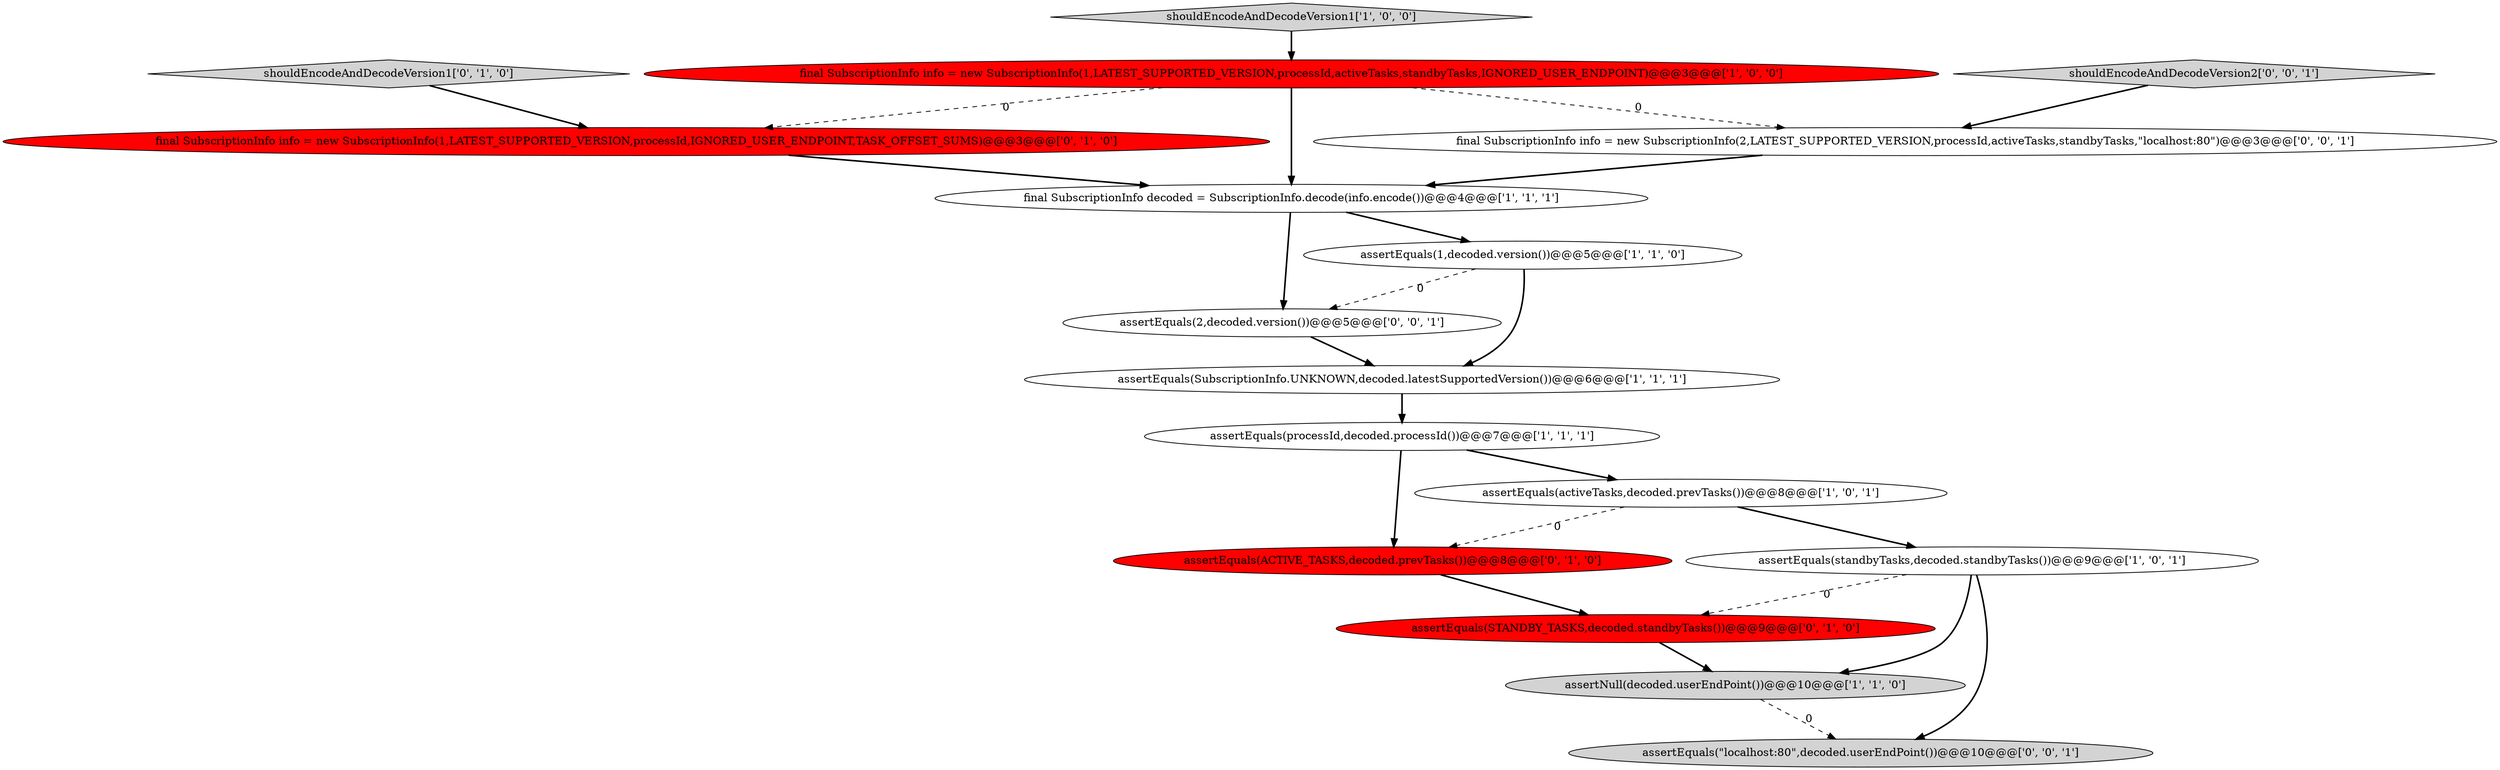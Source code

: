 digraph {
7 [style = filled, label = "assertEquals(processId,decoded.processId())@@@7@@@['1', '1', '1']", fillcolor = white, shape = ellipse image = "AAA0AAABBB1BBB"];
9 [style = filled, label = "shouldEncodeAndDecodeVersion1['0', '1', '0']", fillcolor = lightgray, shape = diamond image = "AAA0AAABBB2BBB"];
2 [style = filled, label = "assertNull(decoded.userEndPoint())@@@10@@@['1', '1', '0']", fillcolor = lightgray, shape = ellipse image = "AAA0AAABBB1BBB"];
11 [style = filled, label = "final SubscriptionInfo info = new SubscriptionInfo(1,LATEST_SUPPORTED_VERSION,processId,IGNORED_USER_ENDPOINT,TASK_OFFSET_SUMS)@@@3@@@['0', '1', '0']", fillcolor = red, shape = ellipse image = "AAA1AAABBB2BBB"];
13 [style = filled, label = "assertEquals(2,decoded.version())@@@5@@@['0', '0', '1']", fillcolor = white, shape = ellipse image = "AAA0AAABBB3BBB"];
8 [style = filled, label = "shouldEncodeAndDecodeVersion1['1', '0', '0']", fillcolor = lightgray, shape = diamond image = "AAA0AAABBB1BBB"];
16 [style = filled, label = "final SubscriptionInfo info = new SubscriptionInfo(2,LATEST_SUPPORTED_VERSION,processId,activeTasks,standbyTasks,\"localhost:80\")@@@3@@@['0', '0', '1']", fillcolor = white, shape = ellipse image = "AAA0AAABBB3BBB"];
1 [style = filled, label = "final SubscriptionInfo decoded = SubscriptionInfo.decode(info.encode())@@@4@@@['1', '1', '1']", fillcolor = white, shape = ellipse image = "AAA0AAABBB1BBB"];
12 [style = filled, label = "assertEquals(ACTIVE_TASKS,decoded.prevTasks())@@@8@@@['0', '1', '0']", fillcolor = red, shape = ellipse image = "AAA1AAABBB2BBB"];
14 [style = filled, label = "shouldEncodeAndDecodeVersion2['0', '0', '1']", fillcolor = lightgray, shape = diamond image = "AAA0AAABBB3BBB"];
3 [style = filled, label = "final SubscriptionInfo info = new SubscriptionInfo(1,LATEST_SUPPORTED_VERSION,processId,activeTasks,standbyTasks,IGNORED_USER_ENDPOINT)@@@3@@@['1', '0', '0']", fillcolor = red, shape = ellipse image = "AAA1AAABBB1BBB"];
10 [style = filled, label = "assertEquals(STANDBY_TASKS,decoded.standbyTasks())@@@9@@@['0', '1', '0']", fillcolor = red, shape = ellipse image = "AAA1AAABBB2BBB"];
4 [style = filled, label = "assertEquals(SubscriptionInfo.UNKNOWN,decoded.latestSupportedVersion())@@@6@@@['1', '1', '1']", fillcolor = white, shape = ellipse image = "AAA0AAABBB1BBB"];
5 [style = filled, label = "assertEquals(standbyTasks,decoded.standbyTasks())@@@9@@@['1', '0', '1']", fillcolor = white, shape = ellipse image = "AAA0AAABBB1BBB"];
0 [style = filled, label = "assertEquals(1,decoded.version())@@@5@@@['1', '1', '0']", fillcolor = white, shape = ellipse image = "AAA0AAABBB1BBB"];
6 [style = filled, label = "assertEquals(activeTasks,decoded.prevTasks())@@@8@@@['1', '0', '1']", fillcolor = white, shape = ellipse image = "AAA0AAABBB1BBB"];
15 [style = filled, label = "assertEquals(\"localhost:80\",decoded.userEndPoint())@@@10@@@['0', '0', '1']", fillcolor = lightgray, shape = ellipse image = "AAA0AAABBB3BBB"];
14->16 [style = bold, label=""];
9->11 [style = bold, label=""];
3->1 [style = bold, label=""];
11->1 [style = bold, label=""];
7->12 [style = bold, label=""];
8->3 [style = bold, label=""];
3->16 [style = dashed, label="0"];
5->15 [style = bold, label=""];
1->0 [style = bold, label=""];
1->13 [style = bold, label=""];
4->7 [style = bold, label=""];
6->12 [style = dashed, label="0"];
2->15 [style = dashed, label="0"];
6->5 [style = bold, label=""];
5->2 [style = bold, label=""];
12->10 [style = bold, label=""];
5->10 [style = dashed, label="0"];
16->1 [style = bold, label=""];
0->4 [style = bold, label=""];
0->13 [style = dashed, label="0"];
7->6 [style = bold, label=""];
10->2 [style = bold, label=""];
3->11 [style = dashed, label="0"];
13->4 [style = bold, label=""];
}
